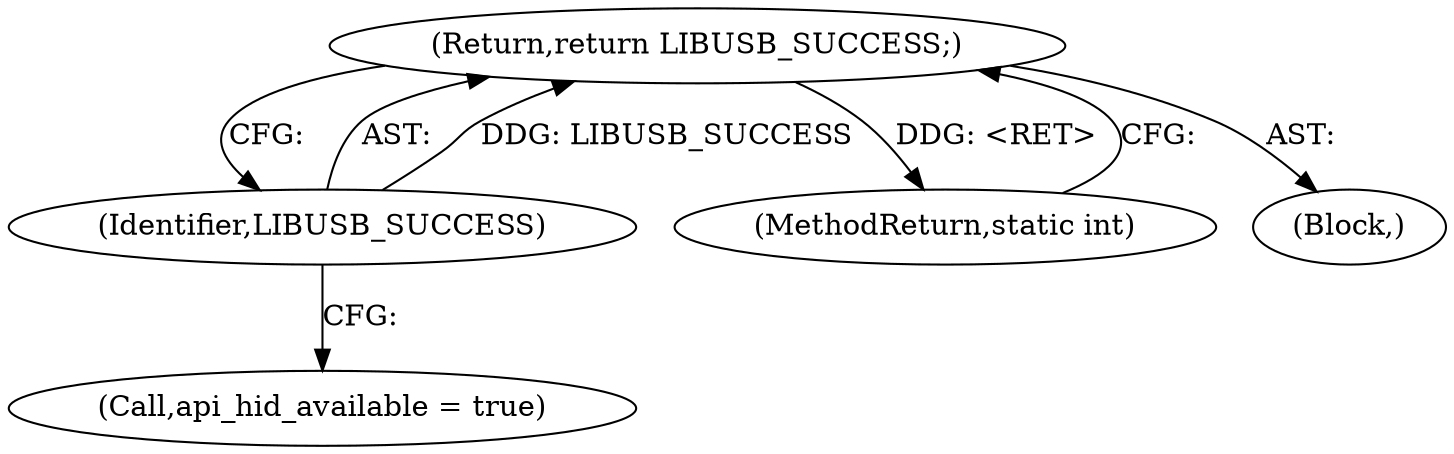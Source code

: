 digraph "1_Chrome_ac149a8d4371c0e01e0934fdd57b09e86f96b5b9_19@del" {
"1000203" [label="(Return,return LIBUSB_SUCCESS;)"];
"1000204" [label="(Identifier,LIBUSB_SUCCESS)"];
"1000203" [label="(Return,return LIBUSB_SUCCESS;)"];
"1000200" [label="(Call,api_hid_available = true)"];
"1000205" [label="(MethodReturn,static int)"];
"1000204" [label="(Identifier,LIBUSB_SUCCESS)"];
"1000103" [label="(Block,)"];
"1000203" -> "1000103"  [label="AST: "];
"1000203" -> "1000204"  [label="CFG: "];
"1000204" -> "1000203"  [label="AST: "];
"1000205" -> "1000203"  [label="CFG: "];
"1000203" -> "1000205"  [label="DDG: <RET>"];
"1000204" -> "1000203"  [label="DDG: LIBUSB_SUCCESS"];
"1000204" -> "1000200"  [label="CFG: "];
}
